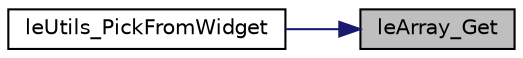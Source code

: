 digraph "leArray_Get"
{
 // LATEX_PDF_SIZE
  edge [fontname="Helvetica",fontsize="10",labelfontname="Helvetica",labelfontsize="10"];
  node [fontname="Helvetica",fontsize="10",shape=record];
  rankdir="RL";
  Node1 [label="leArray_Get",height=0.2,width=0.4,color="black", fillcolor="grey75", style="filled", fontcolor="black",tooltip="Get entry at index."];
  Node1 -> Node2 [dir="back",color="midnightblue",fontsize="10",style="solid",fontname="Helvetica"];
  Node2 [label="leUtils_PickFromWidget",height=0.2,width=0.4,color="black", fillcolor="white", style="filled",URL="$legato__utils_8h.html#aec11d7a3c0d6b6a8fd0d40d0cadacaae",tooltip="Finds the top-most visible widget in a layer at the given coordinates."];
}
